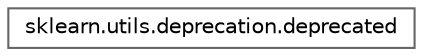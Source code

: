 digraph "Graphical Class Hierarchy"
{
 // LATEX_PDF_SIZE
  bgcolor="transparent";
  edge [fontname=Helvetica,fontsize=10,labelfontname=Helvetica,labelfontsize=10];
  node [fontname=Helvetica,fontsize=10,shape=box,height=0.2,width=0.4];
  rankdir="LR";
  Node0 [id="Node000000",label="sklearn.utils.deprecation.deprecated",height=0.2,width=0.4,color="grey40", fillcolor="white", style="filled",URL="$d8/d86/classsklearn_1_1utils_1_1deprecation_1_1deprecated.html",tooltip=" "];
}
